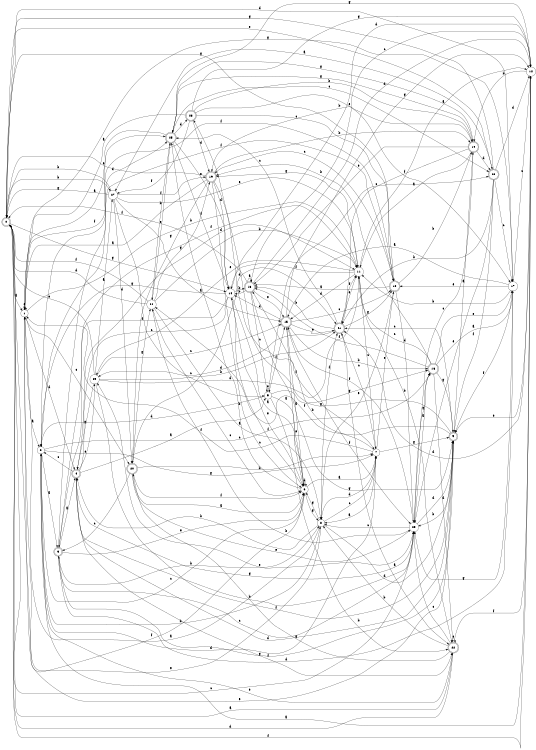 digraph n24_1 {
__start0 [label="" shape="none"];

rankdir=LR;
size="8,5";

s0 [style="rounded,filled", color="black", fillcolor="white" shape="doublecircle", label="0"];
s1 [style="filled", color="black", fillcolor="white" shape="circle", label="1"];
s2 [style="filled", color="black", fillcolor="white" shape="circle", label="2"];
s3 [style="rounded,filled", color="black", fillcolor="white" shape="doublecircle", label="3"];
s4 [style="rounded,filled", color="black", fillcolor="white" shape="doublecircle", label="4"];
s5 [style="filled", color="black", fillcolor="white" shape="circle", label="5"];
s6 [style="filled", color="black", fillcolor="white" shape="circle", label="6"];
s7 [style="filled", color="black", fillcolor="white" shape="circle", label="7"];
s8 [style="filled", color="black", fillcolor="white" shape="circle", label="8"];
s9 [style="rounded,filled", color="black", fillcolor="white" shape="doublecircle", label="9"];
s10 [style="rounded,filled", color="black", fillcolor="white" shape="doublecircle", label="10"];
s11 [style="filled", color="black", fillcolor="white" shape="circle", label="11"];
s12 [style="filled", color="black", fillcolor="white" shape="circle", label="12"];
s13 [style="rounded,filled", color="black", fillcolor="white" shape="doublecircle", label="13"];
s14 [style="filled", color="black", fillcolor="white" shape="circle", label="14"];
s15 [style="rounded,filled", color="black", fillcolor="white" shape="doublecircle", label="15"];
s16 [style="rounded,filled", color="black", fillcolor="white" shape="doublecircle", label="16"];
s17 [style="filled", color="black", fillcolor="white" shape="circle", label="17"];
s18 [style="rounded,filled", color="black", fillcolor="white" shape="doublecircle", label="18"];
s19 [style="rounded,filled", color="black", fillcolor="white" shape="doublecircle", label="19"];
s20 [style="rounded,filled", color="black", fillcolor="white" shape="doublecircle", label="20"];
s21 [style="rounded,filled", color="black", fillcolor="white" shape="doublecircle", label="21"];
s22 [style="rounded,filled", color="black", fillcolor="white" shape="doublecircle", label="22"];
s23 [style="filled", color="black", fillcolor="white" shape="circle", label="23"];
s24 [style="filled", color="black", fillcolor="white" shape="circle", label="24"];
s25 [style="rounded,filled", color="black", fillcolor="white" shape="doublecircle", label="25"];
s26 [style="rounded,filled", color="black", fillcolor="white" shape="doublecircle", label="26"];
s27 [style="filled", color="black", fillcolor="white" shape="circle", label="27"];
s28 [style="rounded,filled", color="black", fillcolor="white" shape="doublecircle", label="28"];
s29 [style="filled", color="black", fillcolor="white" shape="circle", label="29"];
s0 -> s1 [label="a"];
s0 -> s27 [label="b"];
s0 -> s23 [label="c"];
s0 -> s17 [label="d"];
s0 -> s26 [label="e"];
s0 -> s6 [label="f"];
s0 -> s14 [label="g"];
s1 -> s2 [label="a"];
s1 -> s11 [label="b"];
s1 -> s20 [label="c"];
s1 -> s4 [label="d"];
s1 -> s1 [label="e"];
s1 -> s25 [label="f"];
s1 -> s17 [label="g"];
s2 -> s3 [label="a"];
s2 -> s8 [label="b"];
s2 -> s16 [label="c"];
s2 -> s7 [label="d"];
s2 -> s22 [label="e"];
s2 -> s18 [label="f"];
s2 -> s7 [label="g"];
s3 -> s4 [label="a"];
s3 -> s8 [label="b"];
s3 -> s23 [label="c"];
s3 -> s25 [label="d"];
s3 -> s6 [label="e"];
s3 -> s11 [label="f"];
s3 -> s9 [label="g"];
s4 -> s5 [label="a"];
s4 -> s23 [label="b"];
s4 -> s2 [label="c"];
s4 -> s11 [label="d"];
s4 -> s29 [label="e"];
s4 -> s22 [label="f"];
s4 -> s23 [label="g"];
s5 -> s6 [label="a"];
s5 -> s22 [label="b"];
s5 -> s26 [label="c"];
s5 -> s2 [label="d"];
s5 -> s5 [label="e"];
s5 -> s15 [label="f"];
s5 -> s16 [label="g"];
s6 -> s7 [label="a"];
s6 -> s25 [label="b"];
s6 -> s2 [label="c"];
s6 -> s6 [label="d"];
s6 -> s15 [label="e"];
s6 -> s14 [label="f"];
s6 -> s8 [label="g"];
s7 -> s8 [label="a"];
s7 -> s13 [label="b"];
s7 -> s21 [label="c"];
s7 -> s8 [label="d"];
s7 -> s18 [label="e"];
s7 -> s1 [label="f"];
s7 -> s9 [label="g"];
s8 -> s1 [label="a"];
s8 -> s4 [label="b"];
s8 -> s7 [label="c"];
s8 -> s9 [label="d"];
s8 -> s1 [label="e"];
s8 -> s21 [label="f"];
s8 -> s6 [label="g"];
s9 -> s10 [label="a"];
s9 -> s23 [label="b"];
s9 -> s21 [label="c"];
s9 -> s4 [label="d"];
s9 -> s1 [label="e"];
s9 -> s24 [label="f"];
s9 -> s28 [label="g"];
s10 -> s11 [label="a"];
s10 -> s19 [label="b"];
s10 -> s23 [label="c"];
s10 -> s26 [label="d"];
s10 -> s13 [label="e"];
s10 -> s21 [label="f"];
s10 -> s25 [label="g"];
s11 -> s12 [label="a"];
s11 -> s22 [label="b"];
s11 -> s7 [label="c"];
s11 -> s15 [label="d"];
s11 -> s29 [label="e"];
s11 -> s14 [label="f"];
s11 -> s19 [label="g"];
s12 -> s2 [label="a"];
s12 -> s10 [label="b"];
s12 -> s13 [label="c"];
s12 -> s21 [label="d"];
s12 -> s9 [label="e"];
s12 -> s0 [label="f"];
s12 -> s25 [label="g"];
s13 -> s13 [label="a"];
s13 -> s14 [label="b"];
s13 -> s5 [label="c"];
s13 -> s12 [label="d"];
s13 -> s15 [label="e"];
s13 -> s0 [label="f"];
s13 -> s9 [label="g"];
s14 -> s6 [label="a"];
s14 -> s13 [label="b"];
s14 -> s4 [label="c"];
s14 -> s12 [label="d"];
s14 -> s6 [label="e"];
s14 -> s3 [label="f"];
s14 -> s2 [label="g"];
s15 -> s6 [label="a"];
s15 -> s16 [label="b"];
s15 -> s18 [label="c"];
s15 -> s14 [label="d"];
s15 -> s21 [label="e"];
s15 -> s23 [label="f"];
s15 -> s12 [label="g"];
s16 -> s17 [label="a"];
s16 -> s19 [label="b"];
s16 -> s11 [label="c"];
s16 -> s22 [label="d"];
s16 -> s17 [label="e"];
s16 -> s13 [label="f"];
s16 -> s9 [label="g"];
s17 -> s15 [label="a"];
s17 -> s11 [label="b"];
s17 -> s12 [label="c"];
s17 -> s3 [label="d"];
s17 -> s18 [label="e"];
s17 -> s9 [label="f"];
s17 -> s23 [label="g"];
s18 -> s13 [label="a"];
s18 -> s10 [label="b"];
s18 -> s19 [label="c"];
s18 -> s23 [label="d"];
s18 -> s8 [label="e"];
s18 -> s2 [label="f"];
s18 -> s0 [label="g"];
s19 -> s1 [label="a"];
s19 -> s10 [label="b"];
s19 -> s6 [label="c"];
s19 -> s14 [label="d"];
s19 -> s0 [label="e"];
s19 -> s7 [label="f"];
s19 -> s20 [label="g"];
s20 -> s6 [label="a"];
s20 -> s7 [label="b"];
s20 -> s3 [label="c"];
s20 -> s21 [label="d"];
s20 -> s23 [label="e"];
s20 -> s6 [label="f"];
s20 -> s24 [label="g"];
s21 -> s22 [label="a"];
s21 -> s13 [label="b"];
s21 -> s25 [label="c"];
s21 -> s29 [label="d"];
s21 -> s11 [label="e"];
s21 -> s11 [label="f"];
s21 -> s18 [label="g"];
s22 -> s0 [label="a"];
s22 -> s8 [label="b"];
s22 -> s23 [label="c"];
s22 -> s0 [label="d"];
s22 -> s22 [label="e"];
s22 -> s12 [label="f"];
s22 -> s20 [label="g"];
s23 -> s16 [label="a"];
s23 -> s24 [label="b"];
s23 -> s8 [label="c"];
s23 -> s9 [label="d"];
s23 -> s29 [label="e"];
s23 -> s15 [label="f"];
s23 -> s16 [label="g"];
s24 -> s8 [label="a"];
s24 -> s11 [label="b"];
s24 -> s6 [label="c"];
s24 -> s0 [label="d"];
s24 -> s25 [label="e"];
s24 -> s0 [label="f"];
s24 -> s19 [label="g"];
s25 -> s1 [label="a"];
s25 -> s24 [label="b"];
s25 -> s26 [label="c"];
s25 -> s28 [label="d"];
s25 -> s14 [label="e"];
s25 -> s14 [label="f"];
s25 -> s10 [label="g"];
s26 -> s27 [label="a"];
s26 -> s21 [label="b"];
s26 -> s17 [label="c"];
s26 -> s12 [label="d"];
s26 -> s23 [label="e"];
s26 -> s9 [label="f"];
s26 -> s0 [label="g"];
s27 -> s15 [label="a"];
s27 -> s0 [label="b"];
s27 -> s5 [label="c"];
s27 -> s20 [label="d"];
s27 -> s11 [label="e"];
s27 -> s19 [label="f"];
s27 -> s0 [label="g"];
s28 -> s1 [label="a"];
s28 -> s10 [label="b"];
s28 -> s18 [label="c"];
s28 -> s19 [label="d"];
s28 -> s17 [label="e"];
s28 -> s27 [label="f"];
s28 -> s12 [label="g"];
s29 -> s27 [label="a"];
s29 -> s21 [label="b"];
s29 -> s15 [label="c"];
s29 -> s11 [label="d"];
s29 -> s0 [label="e"];
s29 -> s9 [label="f"];
s29 -> s4 [label="g"];

}